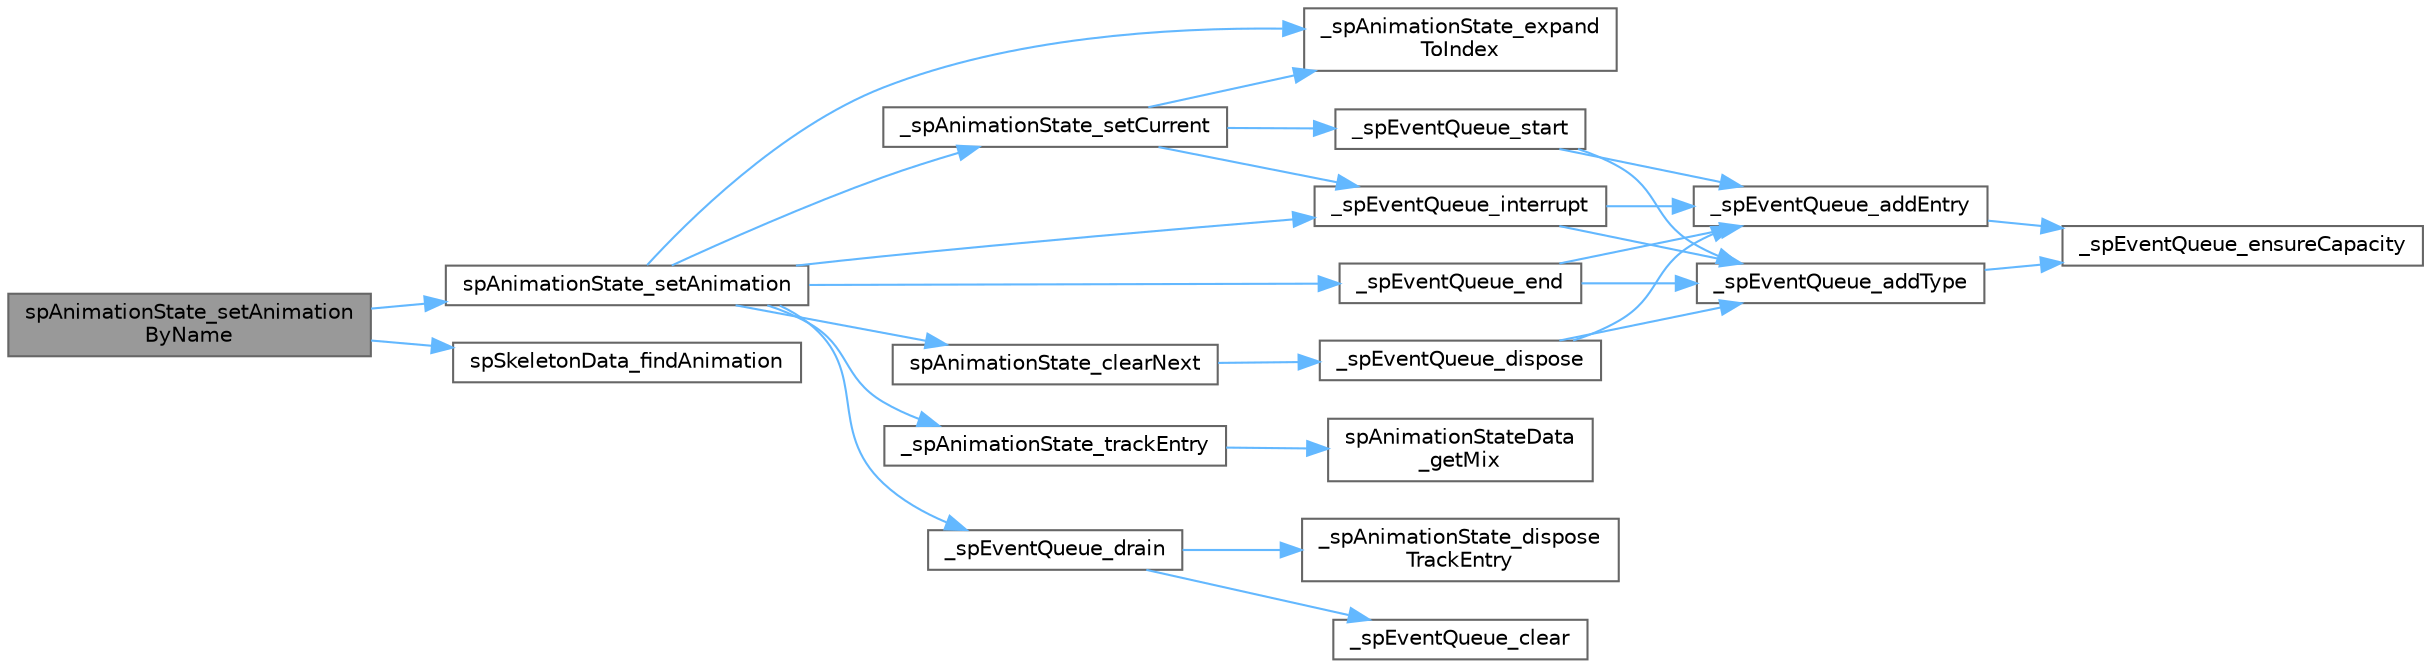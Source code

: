 digraph "spAnimationState_setAnimationByName"
{
 // LATEX_PDF_SIZE
  bgcolor="transparent";
  edge [fontname=Helvetica,fontsize=10,labelfontname=Helvetica,labelfontsize=10];
  node [fontname=Helvetica,fontsize=10,shape=box,height=0.2,width=0.4];
  rankdir="LR";
  Node1 [id="Node000001",label="spAnimationState_setAnimation\lByName",height=0.2,width=0.4,color="gray40", fillcolor="grey60", style="filled", fontcolor="black",tooltip=" "];
  Node1 -> Node2 [id="edge27_Node000001_Node000002",color="steelblue1",style="solid",tooltip=" "];
  Node2 [id="Node000002",label="spAnimationState_setAnimation",height=0.2,width=0.4,color="grey40", fillcolor="white", style="filled",URL="$_animation_state_8c.html#a2b61f857e928b6489e903cbbdcaa026c",tooltip=" "];
  Node2 -> Node3 [id="edge28_Node000002_Node000003",color="steelblue1",style="solid",tooltip=" "];
  Node3 [id="Node000003",label="_spAnimationState_expand\lToIndex",height=0.2,width=0.4,color="grey40", fillcolor="white", style="filled",URL="$_animation_state_8c.html#a47a7bfffd51bbbb691d9ea1be922e567",tooltip=" "];
  Node2 -> Node4 [id="edge29_Node000002_Node000004",color="steelblue1",style="solid",tooltip=" "];
  Node4 [id="Node000004",label="_spAnimationState_setCurrent",height=0.2,width=0.4,color="grey40", fillcolor="white", style="filled",URL="$_animation_state_8c.html#a7fd9c2b5f1e4e7ad96f8483118220e53",tooltip=" "];
  Node4 -> Node3 [id="edge30_Node000004_Node000003",color="steelblue1",style="solid",tooltip=" "];
  Node4 -> Node5 [id="edge31_Node000004_Node000005",color="steelblue1",style="solid",tooltip=" "];
  Node5 [id="Node000005",label="_spEventQueue_interrupt",height=0.2,width=0.4,color="grey40", fillcolor="white", style="filled",URL="$_animation_state_8c.html#a5815aa63274b44d11a8ec89dfc804465",tooltip=" "];
  Node5 -> Node6 [id="edge32_Node000005_Node000006",color="steelblue1",style="solid",tooltip=" "];
  Node6 [id="Node000006",label="_spEventQueue_addEntry",height=0.2,width=0.4,color="grey40", fillcolor="white", style="filled",URL="$_animation_state_8c.html#a0ed92ad4a59938a53b929819762bc8fc",tooltip=" "];
  Node6 -> Node7 [id="edge33_Node000006_Node000007",color="steelblue1",style="solid",tooltip=" "];
  Node7 [id="Node000007",label="_spEventQueue_ensureCapacity",height=0.2,width=0.4,color="grey40", fillcolor="white", style="filled",URL="$_animation_state_8c.html#adf76c913168fb6693fa402cd6cc8cca3",tooltip=" "];
  Node5 -> Node8 [id="edge34_Node000005_Node000008",color="steelblue1",style="solid",tooltip=" "];
  Node8 [id="Node000008",label="_spEventQueue_addType",height=0.2,width=0.4,color="grey40", fillcolor="white", style="filled",URL="$_animation_state_8c.html#a82e60f2ab9563495a0f3f93cb70d0c33",tooltip=" "];
  Node8 -> Node7 [id="edge35_Node000008_Node000007",color="steelblue1",style="solid",tooltip=" "];
  Node4 -> Node9 [id="edge36_Node000004_Node000009",color="steelblue1",style="solid",tooltip=" "];
  Node9 [id="Node000009",label="_spEventQueue_start",height=0.2,width=0.4,color="grey40", fillcolor="white", style="filled",URL="$_animation_state_8c.html#af858d8aab224031b47a05197b3c03197",tooltip=" "];
  Node9 -> Node6 [id="edge37_Node000009_Node000006",color="steelblue1",style="solid",tooltip=" "];
  Node9 -> Node8 [id="edge38_Node000009_Node000008",color="steelblue1",style="solid",tooltip=" "];
  Node2 -> Node10 [id="edge39_Node000002_Node000010",color="steelblue1",style="solid",tooltip=" "];
  Node10 [id="Node000010",label="_spAnimationState_trackEntry",height=0.2,width=0.4,color="grey40", fillcolor="white", style="filled",URL="$_animation_state_8c.html#a45fa0621f7a80386a42205e14b379039",tooltip=" "];
  Node10 -> Node11 [id="edge40_Node000010_Node000011",color="steelblue1",style="solid",tooltip=" "];
  Node11 [id="Node000011",label="spAnimationStateData\l_getMix",height=0.2,width=0.4,color="grey40", fillcolor="white", style="filled",URL="$_animation_state_data_8c.html#acb6ddd9395a5dd089b55b0bb0cd2e7ac",tooltip=" "];
  Node2 -> Node12 [id="edge41_Node000002_Node000012",color="steelblue1",style="solid",tooltip=" "];
  Node12 [id="Node000012",label="_spEventQueue_drain",height=0.2,width=0.4,color="grey40", fillcolor="white", style="filled",URL="$_animation_state_8c.html#a2bb362df65f36453467acd9b360c600d",tooltip=" "];
  Node12 -> Node13 [id="edge42_Node000012_Node000013",color="steelblue1",style="solid",tooltip=" "];
  Node13 [id="Node000013",label="_spAnimationState_dispose\lTrackEntry",height=0.2,width=0.4,color="grey40", fillcolor="white", style="filled",URL="$_animation_state_8c.html#a7a84367c96b43e1d7c7431c45569e674",tooltip=" "];
  Node12 -> Node14 [id="edge43_Node000012_Node000014",color="steelblue1",style="solid",tooltip=" "];
  Node14 [id="Node000014",label="_spEventQueue_clear",height=0.2,width=0.4,color="grey40", fillcolor="white", style="filled",URL="$_animation_state_8c.html#ad1670a9e8dc0e71b856366a3223c8b97",tooltip=" "];
  Node2 -> Node15 [id="edge44_Node000002_Node000015",color="steelblue1",style="solid",tooltip=" "];
  Node15 [id="Node000015",label="_spEventQueue_end",height=0.2,width=0.4,color="grey40", fillcolor="white", style="filled",URL="$_animation_state_8c.html#ae86eaf55ad672f17dcb738d9481d7bb9",tooltip=" "];
  Node15 -> Node6 [id="edge45_Node000015_Node000006",color="steelblue1",style="solid",tooltip=" "];
  Node15 -> Node8 [id="edge46_Node000015_Node000008",color="steelblue1",style="solid",tooltip=" "];
  Node2 -> Node5 [id="edge47_Node000002_Node000005",color="steelblue1",style="solid",tooltip=" "];
  Node2 -> Node16 [id="edge48_Node000002_Node000016",color="steelblue1",style="solid",tooltip=" "];
  Node16 [id="Node000016",label="spAnimationState_clearNext",height=0.2,width=0.4,color="grey40", fillcolor="white", style="filled",URL="$_animation_state_8c.html#a1116b24b2fd4730966c0c1705f16a515",tooltip=" "];
  Node16 -> Node17 [id="edge49_Node000016_Node000017",color="steelblue1",style="solid",tooltip=" "];
  Node17 [id="Node000017",label="_spEventQueue_dispose",height=0.2,width=0.4,color="grey40", fillcolor="white", style="filled",URL="$_animation_state_8c.html#afddc35abe65eadc1d75600b417e9eef5",tooltip=" "];
  Node17 -> Node6 [id="edge50_Node000017_Node000006",color="steelblue1",style="solid",tooltip=" "];
  Node17 -> Node8 [id="edge51_Node000017_Node000008",color="steelblue1",style="solid",tooltip=" "];
  Node1 -> Node18 [id="edge52_Node000001_Node000018",color="steelblue1",style="solid",tooltip=" "];
  Node18 [id="Node000018",label="spSkeletonData_findAnimation",height=0.2,width=0.4,color="grey40", fillcolor="white", style="filled",URL="$_skeleton_data_8c.html#ad8f5b1fe3629a4ae56c7a79be1ffa442",tooltip=" "];
}
